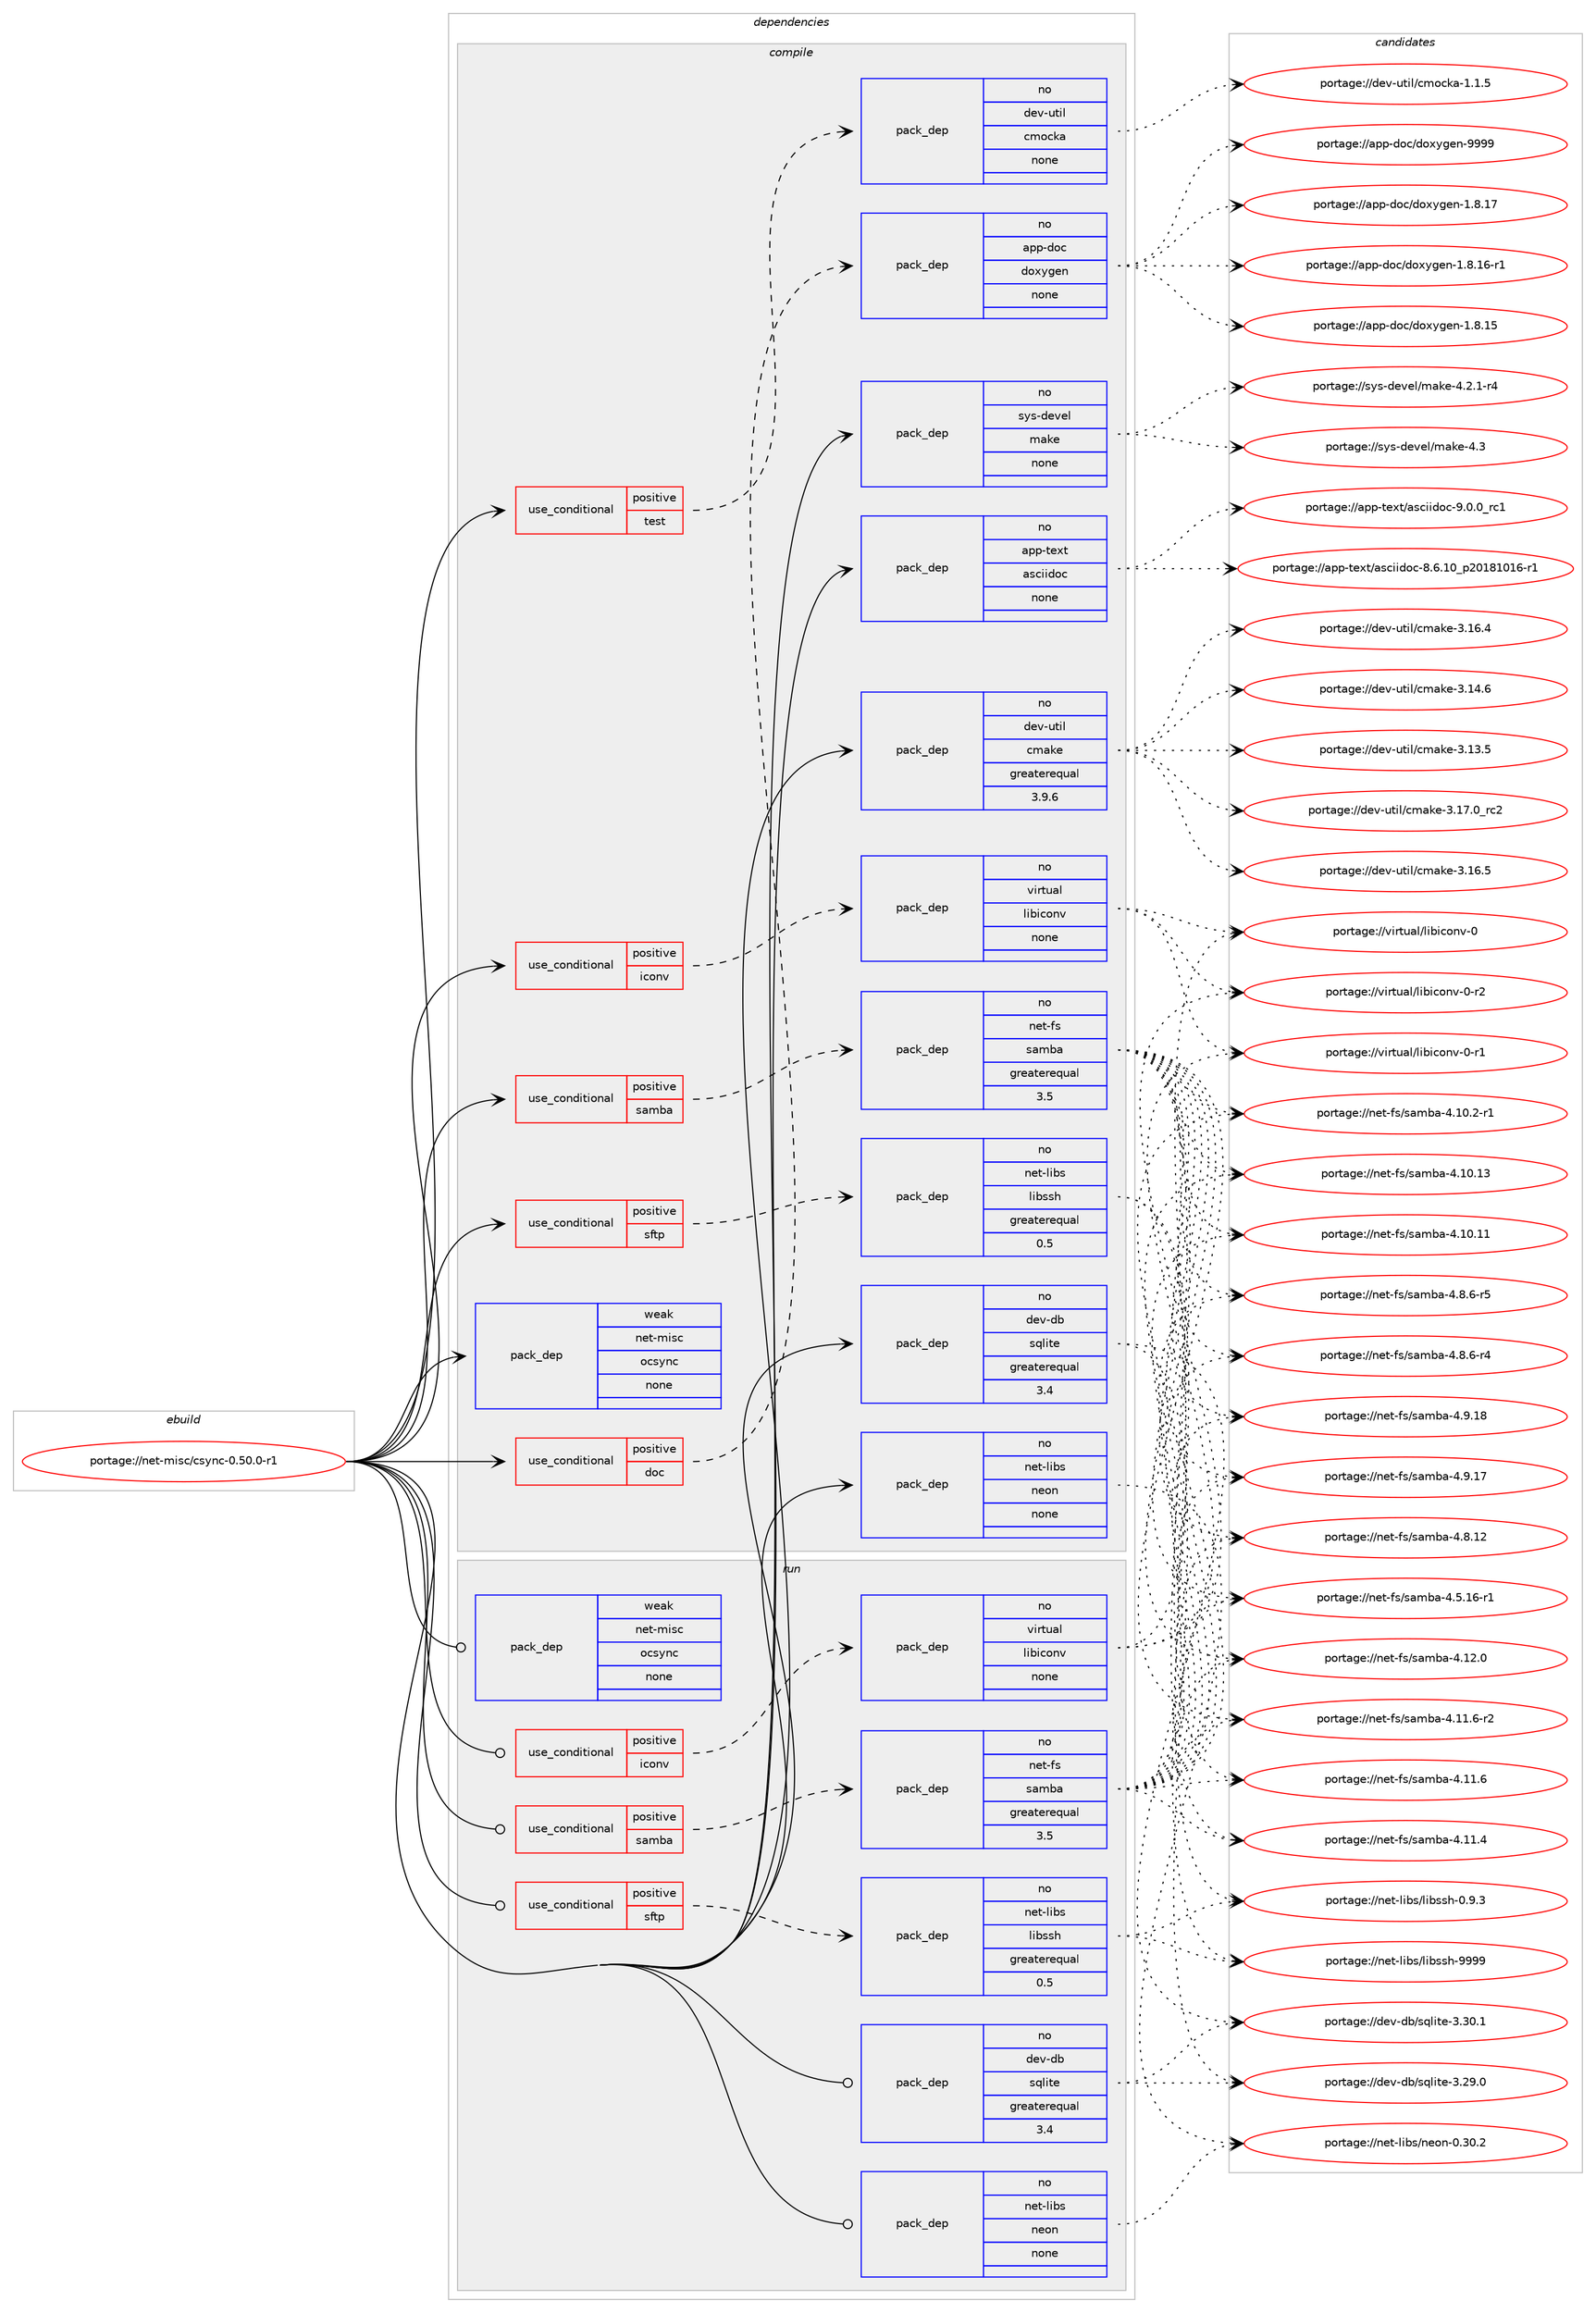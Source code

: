digraph prolog {

# *************
# Graph options
# *************

newrank=true;
concentrate=true;
compound=true;
graph [rankdir=LR,fontname=Helvetica,fontsize=10,ranksep=1.5];#, ranksep=2.5, nodesep=0.2];
edge  [arrowhead=vee];
node  [fontname=Helvetica,fontsize=10];

# **********
# The ebuild
# **********

subgraph cluster_leftcol {
color=gray;
rank=same;
label=<<i>ebuild</i>>;
id [label="portage://net-misc/csync-0.50.0-r1", color=red, width=4, href="../net-misc/csync-0.50.0-r1.svg"];
}

# ****************
# The dependencies
# ****************

subgraph cluster_midcol {
color=gray;
label=<<i>dependencies</i>>;
subgraph cluster_compile {
fillcolor="#eeeeee";
style=filled;
label=<<i>compile</i>>;
subgraph cond10503 {
dependency54805 [label=<<TABLE BORDER="0" CELLBORDER="1" CELLSPACING="0" CELLPADDING="4"><TR><TD ROWSPAN="3" CELLPADDING="10">use_conditional</TD></TR><TR><TD>positive</TD></TR><TR><TD>doc</TD></TR></TABLE>>, shape=none, color=red];
subgraph pack43186 {
dependency54806 [label=<<TABLE BORDER="0" CELLBORDER="1" CELLSPACING="0" CELLPADDING="4" WIDTH="220"><TR><TD ROWSPAN="6" CELLPADDING="30">pack_dep</TD></TR><TR><TD WIDTH="110">no</TD></TR><TR><TD>app-doc</TD></TR><TR><TD>doxygen</TD></TR><TR><TD>none</TD></TR><TR><TD></TD></TR></TABLE>>, shape=none, color=blue];
}
dependency54805:e -> dependency54806:w [weight=20,style="dashed",arrowhead="vee"];
}
id:e -> dependency54805:w [weight=20,style="solid",arrowhead="vee"];
subgraph cond10504 {
dependency54807 [label=<<TABLE BORDER="0" CELLBORDER="1" CELLSPACING="0" CELLPADDING="4"><TR><TD ROWSPAN="3" CELLPADDING="10">use_conditional</TD></TR><TR><TD>positive</TD></TR><TR><TD>iconv</TD></TR></TABLE>>, shape=none, color=red];
subgraph pack43187 {
dependency54808 [label=<<TABLE BORDER="0" CELLBORDER="1" CELLSPACING="0" CELLPADDING="4" WIDTH="220"><TR><TD ROWSPAN="6" CELLPADDING="30">pack_dep</TD></TR><TR><TD WIDTH="110">no</TD></TR><TR><TD>virtual</TD></TR><TR><TD>libiconv</TD></TR><TR><TD>none</TD></TR><TR><TD></TD></TR></TABLE>>, shape=none, color=blue];
}
dependency54807:e -> dependency54808:w [weight=20,style="dashed",arrowhead="vee"];
}
id:e -> dependency54807:w [weight=20,style="solid",arrowhead="vee"];
subgraph cond10505 {
dependency54809 [label=<<TABLE BORDER="0" CELLBORDER="1" CELLSPACING="0" CELLPADDING="4"><TR><TD ROWSPAN="3" CELLPADDING="10">use_conditional</TD></TR><TR><TD>positive</TD></TR><TR><TD>samba</TD></TR></TABLE>>, shape=none, color=red];
subgraph pack43188 {
dependency54810 [label=<<TABLE BORDER="0" CELLBORDER="1" CELLSPACING="0" CELLPADDING="4" WIDTH="220"><TR><TD ROWSPAN="6" CELLPADDING="30">pack_dep</TD></TR><TR><TD WIDTH="110">no</TD></TR><TR><TD>net-fs</TD></TR><TR><TD>samba</TD></TR><TR><TD>greaterequal</TD></TR><TR><TD>3.5</TD></TR></TABLE>>, shape=none, color=blue];
}
dependency54809:e -> dependency54810:w [weight=20,style="dashed",arrowhead="vee"];
}
id:e -> dependency54809:w [weight=20,style="solid",arrowhead="vee"];
subgraph cond10506 {
dependency54811 [label=<<TABLE BORDER="0" CELLBORDER="1" CELLSPACING="0" CELLPADDING="4"><TR><TD ROWSPAN="3" CELLPADDING="10">use_conditional</TD></TR><TR><TD>positive</TD></TR><TR><TD>sftp</TD></TR></TABLE>>, shape=none, color=red];
subgraph pack43189 {
dependency54812 [label=<<TABLE BORDER="0" CELLBORDER="1" CELLSPACING="0" CELLPADDING="4" WIDTH="220"><TR><TD ROWSPAN="6" CELLPADDING="30">pack_dep</TD></TR><TR><TD WIDTH="110">no</TD></TR><TR><TD>net-libs</TD></TR><TR><TD>libssh</TD></TR><TR><TD>greaterequal</TD></TR><TR><TD>0.5</TD></TR></TABLE>>, shape=none, color=blue];
}
dependency54811:e -> dependency54812:w [weight=20,style="dashed",arrowhead="vee"];
}
id:e -> dependency54811:w [weight=20,style="solid",arrowhead="vee"];
subgraph cond10507 {
dependency54813 [label=<<TABLE BORDER="0" CELLBORDER="1" CELLSPACING="0" CELLPADDING="4"><TR><TD ROWSPAN="3" CELLPADDING="10">use_conditional</TD></TR><TR><TD>positive</TD></TR><TR><TD>test</TD></TR></TABLE>>, shape=none, color=red];
subgraph pack43190 {
dependency54814 [label=<<TABLE BORDER="0" CELLBORDER="1" CELLSPACING="0" CELLPADDING="4" WIDTH="220"><TR><TD ROWSPAN="6" CELLPADDING="30">pack_dep</TD></TR><TR><TD WIDTH="110">no</TD></TR><TR><TD>dev-util</TD></TR><TR><TD>cmocka</TD></TR><TR><TD>none</TD></TR><TR><TD></TD></TR></TABLE>>, shape=none, color=blue];
}
dependency54813:e -> dependency54814:w [weight=20,style="dashed",arrowhead="vee"];
}
id:e -> dependency54813:w [weight=20,style="solid",arrowhead="vee"];
subgraph pack43191 {
dependency54815 [label=<<TABLE BORDER="0" CELLBORDER="1" CELLSPACING="0" CELLPADDING="4" WIDTH="220"><TR><TD ROWSPAN="6" CELLPADDING="30">pack_dep</TD></TR><TR><TD WIDTH="110">no</TD></TR><TR><TD>app-text</TD></TR><TR><TD>asciidoc</TD></TR><TR><TD>none</TD></TR><TR><TD></TD></TR></TABLE>>, shape=none, color=blue];
}
id:e -> dependency54815:w [weight=20,style="solid",arrowhead="vee"];
subgraph pack43192 {
dependency54816 [label=<<TABLE BORDER="0" CELLBORDER="1" CELLSPACING="0" CELLPADDING="4" WIDTH="220"><TR><TD ROWSPAN="6" CELLPADDING="30">pack_dep</TD></TR><TR><TD WIDTH="110">no</TD></TR><TR><TD>dev-db</TD></TR><TR><TD>sqlite</TD></TR><TR><TD>greaterequal</TD></TR><TR><TD>3.4</TD></TR></TABLE>>, shape=none, color=blue];
}
id:e -> dependency54816:w [weight=20,style="solid",arrowhead="vee"];
subgraph pack43193 {
dependency54817 [label=<<TABLE BORDER="0" CELLBORDER="1" CELLSPACING="0" CELLPADDING="4" WIDTH="220"><TR><TD ROWSPAN="6" CELLPADDING="30">pack_dep</TD></TR><TR><TD WIDTH="110">no</TD></TR><TR><TD>dev-util</TD></TR><TR><TD>cmake</TD></TR><TR><TD>greaterequal</TD></TR><TR><TD>3.9.6</TD></TR></TABLE>>, shape=none, color=blue];
}
id:e -> dependency54817:w [weight=20,style="solid",arrowhead="vee"];
subgraph pack43194 {
dependency54818 [label=<<TABLE BORDER="0" CELLBORDER="1" CELLSPACING="0" CELLPADDING="4" WIDTH="220"><TR><TD ROWSPAN="6" CELLPADDING="30">pack_dep</TD></TR><TR><TD WIDTH="110">no</TD></TR><TR><TD>net-libs</TD></TR><TR><TD>neon</TD></TR><TR><TD>none</TD></TR><TR><TD></TD></TR></TABLE>>, shape=none, color=blue];
}
id:e -> dependency54818:w [weight=20,style="solid",arrowhead="vee"];
subgraph pack43195 {
dependency54819 [label=<<TABLE BORDER="0" CELLBORDER="1" CELLSPACING="0" CELLPADDING="4" WIDTH="220"><TR><TD ROWSPAN="6" CELLPADDING="30">pack_dep</TD></TR><TR><TD WIDTH="110">no</TD></TR><TR><TD>sys-devel</TD></TR><TR><TD>make</TD></TR><TR><TD>none</TD></TR><TR><TD></TD></TR></TABLE>>, shape=none, color=blue];
}
id:e -> dependency54819:w [weight=20,style="solid",arrowhead="vee"];
subgraph pack43196 {
dependency54820 [label=<<TABLE BORDER="0" CELLBORDER="1" CELLSPACING="0" CELLPADDING="4" WIDTH="220"><TR><TD ROWSPAN="6" CELLPADDING="30">pack_dep</TD></TR><TR><TD WIDTH="110">weak</TD></TR><TR><TD>net-misc</TD></TR><TR><TD>ocsync</TD></TR><TR><TD>none</TD></TR><TR><TD></TD></TR></TABLE>>, shape=none, color=blue];
}
id:e -> dependency54820:w [weight=20,style="solid",arrowhead="vee"];
}
subgraph cluster_compileandrun {
fillcolor="#eeeeee";
style=filled;
label=<<i>compile and run</i>>;
}
subgraph cluster_run {
fillcolor="#eeeeee";
style=filled;
label=<<i>run</i>>;
subgraph cond10508 {
dependency54821 [label=<<TABLE BORDER="0" CELLBORDER="1" CELLSPACING="0" CELLPADDING="4"><TR><TD ROWSPAN="3" CELLPADDING="10">use_conditional</TD></TR><TR><TD>positive</TD></TR><TR><TD>iconv</TD></TR></TABLE>>, shape=none, color=red];
subgraph pack43197 {
dependency54822 [label=<<TABLE BORDER="0" CELLBORDER="1" CELLSPACING="0" CELLPADDING="4" WIDTH="220"><TR><TD ROWSPAN="6" CELLPADDING="30">pack_dep</TD></TR><TR><TD WIDTH="110">no</TD></TR><TR><TD>virtual</TD></TR><TR><TD>libiconv</TD></TR><TR><TD>none</TD></TR><TR><TD></TD></TR></TABLE>>, shape=none, color=blue];
}
dependency54821:e -> dependency54822:w [weight=20,style="dashed",arrowhead="vee"];
}
id:e -> dependency54821:w [weight=20,style="solid",arrowhead="odot"];
subgraph cond10509 {
dependency54823 [label=<<TABLE BORDER="0" CELLBORDER="1" CELLSPACING="0" CELLPADDING="4"><TR><TD ROWSPAN="3" CELLPADDING="10">use_conditional</TD></TR><TR><TD>positive</TD></TR><TR><TD>samba</TD></TR></TABLE>>, shape=none, color=red];
subgraph pack43198 {
dependency54824 [label=<<TABLE BORDER="0" CELLBORDER="1" CELLSPACING="0" CELLPADDING="4" WIDTH="220"><TR><TD ROWSPAN="6" CELLPADDING="30">pack_dep</TD></TR><TR><TD WIDTH="110">no</TD></TR><TR><TD>net-fs</TD></TR><TR><TD>samba</TD></TR><TR><TD>greaterequal</TD></TR><TR><TD>3.5</TD></TR></TABLE>>, shape=none, color=blue];
}
dependency54823:e -> dependency54824:w [weight=20,style="dashed",arrowhead="vee"];
}
id:e -> dependency54823:w [weight=20,style="solid",arrowhead="odot"];
subgraph cond10510 {
dependency54825 [label=<<TABLE BORDER="0" CELLBORDER="1" CELLSPACING="0" CELLPADDING="4"><TR><TD ROWSPAN="3" CELLPADDING="10">use_conditional</TD></TR><TR><TD>positive</TD></TR><TR><TD>sftp</TD></TR></TABLE>>, shape=none, color=red];
subgraph pack43199 {
dependency54826 [label=<<TABLE BORDER="0" CELLBORDER="1" CELLSPACING="0" CELLPADDING="4" WIDTH="220"><TR><TD ROWSPAN="6" CELLPADDING="30">pack_dep</TD></TR><TR><TD WIDTH="110">no</TD></TR><TR><TD>net-libs</TD></TR><TR><TD>libssh</TD></TR><TR><TD>greaterequal</TD></TR><TR><TD>0.5</TD></TR></TABLE>>, shape=none, color=blue];
}
dependency54825:e -> dependency54826:w [weight=20,style="dashed",arrowhead="vee"];
}
id:e -> dependency54825:w [weight=20,style="solid",arrowhead="odot"];
subgraph pack43200 {
dependency54827 [label=<<TABLE BORDER="0" CELLBORDER="1" CELLSPACING="0" CELLPADDING="4" WIDTH="220"><TR><TD ROWSPAN="6" CELLPADDING="30">pack_dep</TD></TR><TR><TD WIDTH="110">no</TD></TR><TR><TD>dev-db</TD></TR><TR><TD>sqlite</TD></TR><TR><TD>greaterequal</TD></TR><TR><TD>3.4</TD></TR></TABLE>>, shape=none, color=blue];
}
id:e -> dependency54827:w [weight=20,style="solid",arrowhead="odot"];
subgraph pack43201 {
dependency54828 [label=<<TABLE BORDER="0" CELLBORDER="1" CELLSPACING="0" CELLPADDING="4" WIDTH="220"><TR><TD ROWSPAN="6" CELLPADDING="30">pack_dep</TD></TR><TR><TD WIDTH="110">no</TD></TR><TR><TD>net-libs</TD></TR><TR><TD>neon</TD></TR><TR><TD>none</TD></TR><TR><TD></TD></TR></TABLE>>, shape=none, color=blue];
}
id:e -> dependency54828:w [weight=20,style="solid",arrowhead="odot"];
subgraph pack43202 {
dependency54829 [label=<<TABLE BORDER="0" CELLBORDER="1" CELLSPACING="0" CELLPADDING="4" WIDTH="220"><TR><TD ROWSPAN="6" CELLPADDING="30">pack_dep</TD></TR><TR><TD WIDTH="110">weak</TD></TR><TR><TD>net-misc</TD></TR><TR><TD>ocsync</TD></TR><TR><TD>none</TD></TR><TR><TD></TD></TR></TABLE>>, shape=none, color=blue];
}
id:e -> dependency54829:w [weight=20,style="solid",arrowhead="odot"];
}
}

# **************
# The candidates
# **************

subgraph cluster_choices {
rank=same;
color=gray;
label=<<i>candidates</i>>;

subgraph choice43186 {
color=black;
nodesep=1;
choice971121124510011199471001111201211031011104557575757 [label="portage://app-doc/doxygen-9999", color=red, width=4,href="../app-doc/doxygen-9999.svg"];
choice9711211245100111994710011112012110310111045494656464955 [label="portage://app-doc/doxygen-1.8.17", color=red, width=4,href="../app-doc/doxygen-1.8.17.svg"];
choice97112112451001119947100111120121103101110454946564649544511449 [label="portage://app-doc/doxygen-1.8.16-r1", color=red, width=4,href="../app-doc/doxygen-1.8.16-r1.svg"];
choice9711211245100111994710011112012110310111045494656464953 [label="portage://app-doc/doxygen-1.8.15", color=red, width=4,href="../app-doc/doxygen-1.8.15.svg"];
dependency54806:e -> choice971121124510011199471001111201211031011104557575757:w [style=dotted,weight="100"];
dependency54806:e -> choice9711211245100111994710011112012110310111045494656464955:w [style=dotted,weight="100"];
dependency54806:e -> choice97112112451001119947100111120121103101110454946564649544511449:w [style=dotted,weight="100"];
dependency54806:e -> choice9711211245100111994710011112012110310111045494656464953:w [style=dotted,weight="100"];
}
subgraph choice43187 {
color=black;
nodesep=1;
choice1181051141161179710847108105981059911111011845484511450 [label="portage://virtual/libiconv-0-r2", color=red, width=4,href="../virtual/libiconv-0-r2.svg"];
choice1181051141161179710847108105981059911111011845484511449 [label="portage://virtual/libiconv-0-r1", color=red, width=4,href="../virtual/libiconv-0-r1.svg"];
choice118105114116117971084710810598105991111101184548 [label="portage://virtual/libiconv-0", color=red, width=4,href="../virtual/libiconv-0.svg"];
dependency54808:e -> choice1181051141161179710847108105981059911111011845484511450:w [style=dotted,weight="100"];
dependency54808:e -> choice1181051141161179710847108105981059911111011845484511449:w [style=dotted,weight="100"];
dependency54808:e -> choice118105114116117971084710810598105991111101184548:w [style=dotted,weight="100"];
}
subgraph choice43188 {
color=black;
nodesep=1;
choice110101116451021154711597109989745524657464956 [label="portage://net-fs/samba-4.9.18", color=red, width=4,href="../net-fs/samba-4.9.18.svg"];
choice110101116451021154711597109989745524657464955 [label="portage://net-fs/samba-4.9.17", color=red, width=4,href="../net-fs/samba-4.9.17.svg"];
choice11010111645102115471159710998974552465646544511453 [label="portage://net-fs/samba-4.8.6-r5", color=red, width=4,href="../net-fs/samba-4.8.6-r5.svg"];
choice11010111645102115471159710998974552465646544511452 [label="portage://net-fs/samba-4.8.6-r4", color=red, width=4,href="../net-fs/samba-4.8.6-r4.svg"];
choice110101116451021154711597109989745524656464950 [label="portage://net-fs/samba-4.8.12", color=red, width=4,href="../net-fs/samba-4.8.12.svg"];
choice1101011164510211547115971099897455246534649544511449 [label="portage://net-fs/samba-4.5.16-r1", color=red, width=4,href="../net-fs/samba-4.5.16-r1.svg"];
choice110101116451021154711597109989745524649504648 [label="portage://net-fs/samba-4.12.0", color=red, width=4,href="../net-fs/samba-4.12.0.svg"];
choice1101011164510211547115971099897455246494946544511450 [label="portage://net-fs/samba-4.11.6-r2", color=red, width=4,href="../net-fs/samba-4.11.6-r2.svg"];
choice110101116451021154711597109989745524649494654 [label="portage://net-fs/samba-4.11.6", color=red, width=4,href="../net-fs/samba-4.11.6.svg"];
choice110101116451021154711597109989745524649494652 [label="portage://net-fs/samba-4.11.4", color=red, width=4,href="../net-fs/samba-4.11.4.svg"];
choice1101011164510211547115971099897455246494846504511449 [label="portage://net-fs/samba-4.10.2-r1", color=red, width=4,href="../net-fs/samba-4.10.2-r1.svg"];
choice11010111645102115471159710998974552464948464951 [label="portage://net-fs/samba-4.10.13", color=red, width=4,href="../net-fs/samba-4.10.13.svg"];
choice11010111645102115471159710998974552464948464949 [label="portage://net-fs/samba-4.10.11", color=red, width=4,href="../net-fs/samba-4.10.11.svg"];
dependency54810:e -> choice110101116451021154711597109989745524657464956:w [style=dotted,weight="100"];
dependency54810:e -> choice110101116451021154711597109989745524657464955:w [style=dotted,weight="100"];
dependency54810:e -> choice11010111645102115471159710998974552465646544511453:w [style=dotted,weight="100"];
dependency54810:e -> choice11010111645102115471159710998974552465646544511452:w [style=dotted,weight="100"];
dependency54810:e -> choice110101116451021154711597109989745524656464950:w [style=dotted,weight="100"];
dependency54810:e -> choice1101011164510211547115971099897455246534649544511449:w [style=dotted,weight="100"];
dependency54810:e -> choice110101116451021154711597109989745524649504648:w [style=dotted,weight="100"];
dependency54810:e -> choice1101011164510211547115971099897455246494946544511450:w [style=dotted,weight="100"];
dependency54810:e -> choice110101116451021154711597109989745524649494654:w [style=dotted,weight="100"];
dependency54810:e -> choice110101116451021154711597109989745524649494652:w [style=dotted,weight="100"];
dependency54810:e -> choice1101011164510211547115971099897455246494846504511449:w [style=dotted,weight="100"];
dependency54810:e -> choice11010111645102115471159710998974552464948464951:w [style=dotted,weight="100"];
dependency54810:e -> choice11010111645102115471159710998974552464948464949:w [style=dotted,weight="100"];
}
subgraph choice43189 {
color=black;
nodesep=1;
choice110101116451081059811547108105981151151044557575757 [label="portage://net-libs/libssh-9999", color=red, width=4,href="../net-libs/libssh-9999.svg"];
choice11010111645108105981154710810598115115104454846574651 [label="portage://net-libs/libssh-0.9.3", color=red, width=4,href="../net-libs/libssh-0.9.3.svg"];
dependency54812:e -> choice110101116451081059811547108105981151151044557575757:w [style=dotted,weight="100"];
dependency54812:e -> choice11010111645108105981154710810598115115104454846574651:w [style=dotted,weight="100"];
}
subgraph choice43190 {
color=black;
nodesep=1;
choice1001011184511711610510847991091119910797454946494653 [label="portage://dev-util/cmocka-1.1.5", color=red, width=4,href="../dev-util/cmocka-1.1.5.svg"];
dependency54814:e -> choice1001011184511711610510847991091119910797454946494653:w [style=dotted,weight="100"];
}
subgraph choice43191 {
color=black;
nodesep=1;
choice971121124511610112011647971159910510510011199455746484648951149949 [label="portage://app-text/asciidoc-9.0.0_rc1", color=red, width=4,href="../app-text/asciidoc-9.0.0_rc1.svg"];
choice971121124511610112011647971159910510510011199455646544649489511250484956494849544511449 [label="portage://app-text/asciidoc-8.6.10_p20181016-r1", color=red, width=4,href="../app-text/asciidoc-8.6.10_p20181016-r1.svg"];
dependency54815:e -> choice971121124511610112011647971159910510510011199455746484648951149949:w [style=dotted,weight="100"];
dependency54815:e -> choice971121124511610112011647971159910510510011199455646544649489511250484956494849544511449:w [style=dotted,weight="100"];
}
subgraph choice43192 {
color=black;
nodesep=1;
choice10010111845100984711511310810511610145514651484649 [label="portage://dev-db/sqlite-3.30.1", color=red, width=4,href="../dev-db/sqlite-3.30.1.svg"];
choice10010111845100984711511310810511610145514650574648 [label="portage://dev-db/sqlite-3.29.0", color=red, width=4,href="../dev-db/sqlite-3.29.0.svg"];
dependency54816:e -> choice10010111845100984711511310810511610145514651484649:w [style=dotted,weight="100"];
dependency54816:e -> choice10010111845100984711511310810511610145514650574648:w [style=dotted,weight="100"];
}
subgraph choice43193 {
color=black;
nodesep=1;
choice1001011184511711610510847991099710710145514649554648951149950 [label="portage://dev-util/cmake-3.17.0_rc2", color=red, width=4,href="../dev-util/cmake-3.17.0_rc2.svg"];
choice1001011184511711610510847991099710710145514649544653 [label="portage://dev-util/cmake-3.16.5", color=red, width=4,href="../dev-util/cmake-3.16.5.svg"];
choice1001011184511711610510847991099710710145514649544652 [label="portage://dev-util/cmake-3.16.4", color=red, width=4,href="../dev-util/cmake-3.16.4.svg"];
choice1001011184511711610510847991099710710145514649524654 [label="portage://dev-util/cmake-3.14.6", color=red, width=4,href="../dev-util/cmake-3.14.6.svg"];
choice1001011184511711610510847991099710710145514649514653 [label="portage://dev-util/cmake-3.13.5", color=red, width=4,href="../dev-util/cmake-3.13.5.svg"];
dependency54817:e -> choice1001011184511711610510847991099710710145514649554648951149950:w [style=dotted,weight="100"];
dependency54817:e -> choice1001011184511711610510847991099710710145514649544653:w [style=dotted,weight="100"];
dependency54817:e -> choice1001011184511711610510847991099710710145514649544652:w [style=dotted,weight="100"];
dependency54817:e -> choice1001011184511711610510847991099710710145514649524654:w [style=dotted,weight="100"];
dependency54817:e -> choice1001011184511711610510847991099710710145514649514653:w [style=dotted,weight="100"];
}
subgraph choice43194 {
color=black;
nodesep=1;
choice11010111645108105981154711010111111045484651484650 [label="portage://net-libs/neon-0.30.2", color=red, width=4,href="../net-libs/neon-0.30.2.svg"];
dependency54818:e -> choice11010111645108105981154711010111111045484651484650:w [style=dotted,weight="100"];
}
subgraph choice43195 {
color=black;
nodesep=1;
choice11512111545100101118101108471099710710145524651 [label="portage://sys-devel/make-4.3", color=red, width=4,href="../sys-devel/make-4.3.svg"];
choice1151211154510010111810110847109971071014552465046494511452 [label="portage://sys-devel/make-4.2.1-r4", color=red, width=4,href="../sys-devel/make-4.2.1-r4.svg"];
dependency54819:e -> choice11512111545100101118101108471099710710145524651:w [style=dotted,weight="100"];
dependency54819:e -> choice1151211154510010111810110847109971071014552465046494511452:w [style=dotted,weight="100"];
}
subgraph choice43196 {
color=black;
nodesep=1;
}
subgraph choice43197 {
color=black;
nodesep=1;
choice1181051141161179710847108105981059911111011845484511450 [label="portage://virtual/libiconv-0-r2", color=red, width=4,href="../virtual/libiconv-0-r2.svg"];
choice1181051141161179710847108105981059911111011845484511449 [label="portage://virtual/libiconv-0-r1", color=red, width=4,href="../virtual/libiconv-0-r1.svg"];
choice118105114116117971084710810598105991111101184548 [label="portage://virtual/libiconv-0", color=red, width=4,href="../virtual/libiconv-0.svg"];
dependency54822:e -> choice1181051141161179710847108105981059911111011845484511450:w [style=dotted,weight="100"];
dependency54822:e -> choice1181051141161179710847108105981059911111011845484511449:w [style=dotted,weight="100"];
dependency54822:e -> choice118105114116117971084710810598105991111101184548:w [style=dotted,weight="100"];
}
subgraph choice43198 {
color=black;
nodesep=1;
choice110101116451021154711597109989745524657464956 [label="portage://net-fs/samba-4.9.18", color=red, width=4,href="../net-fs/samba-4.9.18.svg"];
choice110101116451021154711597109989745524657464955 [label="portage://net-fs/samba-4.9.17", color=red, width=4,href="../net-fs/samba-4.9.17.svg"];
choice11010111645102115471159710998974552465646544511453 [label="portage://net-fs/samba-4.8.6-r5", color=red, width=4,href="../net-fs/samba-4.8.6-r5.svg"];
choice11010111645102115471159710998974552465646544511452 [label="portage://net-fs/samba-4.8.6-r4", color=red, width=4,href="../net-fs/samba-4.8.6-r4.svg"];
choice110101116451021154711597109989745524656464950 [label="portage://net-fs/samba-4.8.12", color=red, width=4,href="../net-fs/samba-4.8.12.svg"];
choice1101011164510211547115971099897455246534649544511449 [label="portage://net-fs/samba-4.5.16-r1", color=red, width=4,href="../net-fs/samba-4.5.16-r1.svg"];
choice110101116451021154711597109989745524649504648 [label="portage://net-fs/samba-4.12.0", color=red, width=4,href="../net-fs/samba-4.12.0.svg"];
choice1101011164510211547115971099897455246494946544511450 [label="portage://net-fs/samba-4.11.6-r2", color=red, width=4,href="../net-fs/samba-4.11.6-r2.svg"];
choice110101116451021154711597109989745524649494654 [label="portage://net-fs/samba-4.11.6", color=red, width=4,href="../net-fs/samba-4.11.6.svg"];
choice110101116451021154711597109989745524649494652 [label="portage://net-fs/samba-4.11.4", color=red, width=4,href="../net-fs/samba-4.11.4.svg"];
choice1101011164510211547115971099897455246494846504511449 [label="portage://net-fs/samba-4.10.2-r1", color=red, width=4,href="../net-fs/samba-4.10.2-r1.svg"];
choice11010111645102115471159710998974552464948464951 [label="portage://net-fs/samba-4.10.13", color=red, width=4,href="../net-fs/samba-4.10.13.svg"];
choice11010111645102115471159710998974552464948464949 [label="portage://net-fs/samba-4.10.11", color=red, width=4,href="../net-fs/samba-4.10.11.svg"];
dependency54824:e -> choice110101116451021154711597109989745524657464956:w [style=dotted,weight="100"];
dependency54824:e -> choice110101116451021154711597109989745524657464955:w [style=dotted,weight="100"];
dependency54824:e -> choice11010111645102115471159710998974552465646544511453:w [style=dotted,weight="100"];
dependency54824:e -> choice11010111645102115471159710998974552465646544511452:w [style=dotted,weight="100"];
dependency54824:e -> choice110101116451021154711597109989745524656464950:w [style=dotted,weight="100"];
dependency54824:e -> choice1101011164510211547115971099897455246534649544511449:w [style=dotted,weight="100"];
dependency54824:e -> choice110101116451021154711597109989745524649504648:w [style=dotted,weight="100"];
dependency54824:e -> choice1101011164510211547115971099897455246494946544511450:w [style=dotted,weight="100"];
dependency54824:e -> choice110101116451021154711597109989745524649494654:w [style=dotted,weight="100"];
dependency54824:e -> choice110101116451021154711597109989745524649494652:w [style=dotted,weight="100"];
dependency54824:e -> choice1101011164510211547115971099897455246494846504511449:w [style=dotted,weight="100"];
dependency54824:e -> choice11010111645102115471159710998974552464948464951:w [style=dotted,weight="100"];
dependency54824:e -> choice11010111645102115471159710998974552464948464949:w [style=dotted,weight="100"];
}
subgraph choice43199 {
color=black;
nodesep=1;
choice110101116451081059811547108105981151151044557575757 [label="portage://net-libs/libssh-9999", color=red, width=4,href="../net-libs/libssh-9999.svg"];
choice11010111645108105981154710810598115115104454846574651 [label="portage://net-libs/libssh-0.9.3", color=red, width=4,href="../net-libs/libssh-0.9.3.svg"];
dependency54826:e -> choice110101116451081059811547108105981151151044557575757:w [style=dotted,weight="100"];
dependency54826:e -> choice11010111645108105981154710810598115115104454846574651:w [style=dotted,weight="100"];
}
subgraph choice43200 {
color=black;
nodesep=1;
choice10010111845100984711511310810511610145514651484649 [label="portage://dev-db/sqlite-3.30.1", color=red, width=4,href="../dev-db/sqlite-3.30.1.svg"];
choice10010111845100984711511310810511610145514650574648 [label="portage://dev-db/sqlite-3.29.0", color=red, width=4,href="../dev-db/sqlite-3.29.0.svg"];
dependency54827:e -> choice10010111845100984711511310810511610145514651484649:w [style=dotted,weight="100"];
dependency54827:e -> choice10010111845100984711511310810511610145514650574648:w [style=dotted,weight="100"];
}
subgraph choice43201 {
color=black;
nodesep=1;
choice11010111645108105981154711010111111045484651484650 [label="portage://net-libs/neon-0.30.2", color=red, width=4,href="../net-libs/neon-0.30.2.svg"];
dependency54828:e -> choice11010111645108105981154711010111111045484651484650:w [style=dotted,weight="100"];
}
subgraph choice43202 {
color=black;
nodesep=1;
}
}

}
